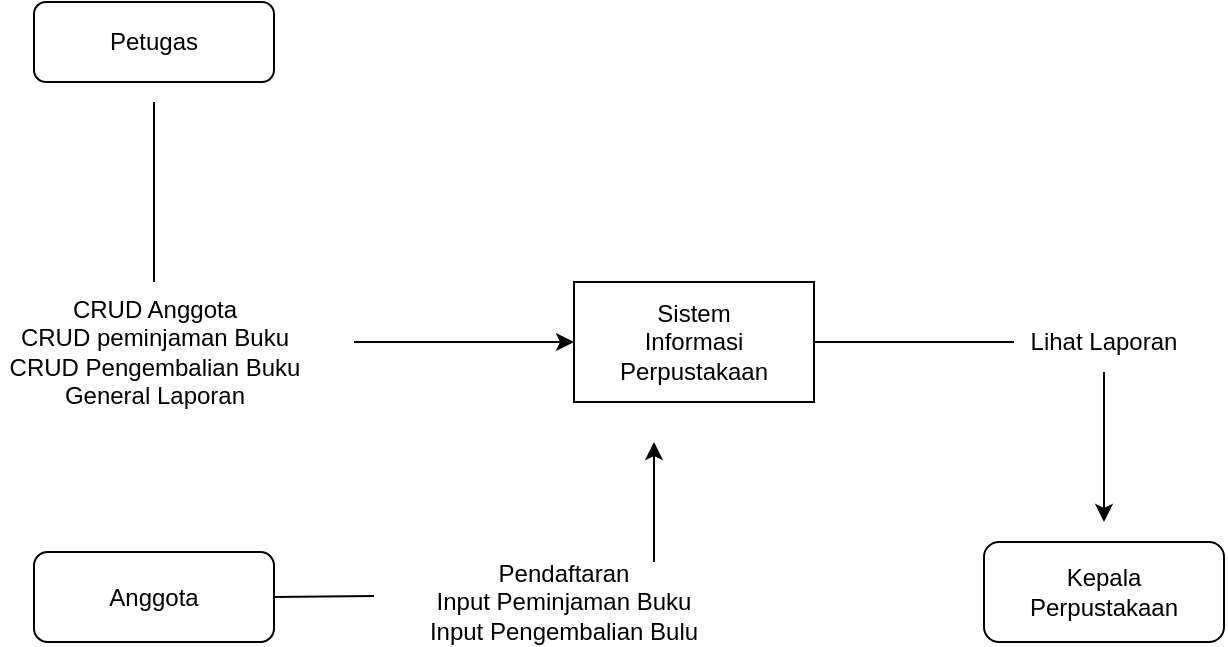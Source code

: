 <mxfile version="26.0.6">
  <diagram name="Page-1" id="IfhBnaO57DrgEdgAKARm">
    <mxGraphModel dx="794" dy="446" grid="1" gridSize="10" guides="1" tooltips="1" connect="1" arrows="1" fold="1" page="1" pageScale="1" pageWidth="850" pageHeight="1100" math="0" shadow="0">
      <root>
        <mxCell id="0" />
        <mxCell id="1" parent="0" />
        <mxCell id="2rIDzzoDZRF33wWUVCwg-1" value="Petugas" style="rounded=1;whiteSpace=wrap;html=1;" parent="1" vertex="1">
          <mxGeometry x="110" y="40" width="120" height="40" as="geometry" />
        </mxCell>
        <mxCell id="2rIDzzoDZRF33wWUVCwg-2" value="" style="endArrow=none;html=1;rounded=0;" parent="1" edge="1">
          <mxGeometry width="50" height="50" relative="1" as="geometry">
            <mxPoint x="170" y="180" as="sourcePoint" />
            <mxPoint x="170" y="90" as="targetPoint" />
            <Array as="points">
              <mxPoint x="170" y="90" />
            </Array>
          </mxGeometry>
        </mxCell>
        <mxCell id="2rIDzzoDZRF33wWUVCwg-4" value="CRUD Anggota&lt;div&gt;CRUD peminjaman Buku&lt;/div&gt;&lt;div&gt;CRUD Pengembalian Buku&lt;/div&gt;&lt;div&gt;General Laporan&lt;/div&gt;" style="text;html=1;align=center;verticalAlign=middle;whiteSpace=wrap;rounded=0;" parent="1" vertex="1">
          <mxGeometry x="93.75" y="190" width="152.5" height="50" as="geometry" />
        </mxCell>
        <mxCell id="2rIDzzoDZRF33wWUVCwg-5" value="" style="endArrow=classic;html=1;rounded=0;" parent="1" edge="1">
          <mxGeometry width="50" height="50" relative="1" as="geometry">
            <mxPoint x="270" y="210" as="sourcePoint" />
            <mxPoint x="380" y="210" as="targetPoint" />
          </mxGeometry>
        </mxCell>
        <mxCell id="2rIDzzoDZRF33wWUVCwg-6" value="Sistem&lt;div&gt;Informasi&lt;/div&gt;&lt;div&gt;Perpustakaan&lt;/div&gt;" style="rounded=0;whiteSpace=wrap;html=1;" parent="1" vertex="1">
          <mxGeometry x="380" y="180" width="120" height="60" as="geometry" />
        </mxCell>
        <mxCell id="2rIDzzoDZRF33wWUVCwg-9" value="" style="endArrow=none;html=1;rounded=0;entryX=1;entryY=0.5;entryDx=0;entryDy=0;" parent="1" target="2rIDzzoDZRF33wWUVCwg-6" edge="1">
          <mxGeometry width="50" height="50" relative="1" as="geometry">
            <mxPoint x="600" y="210" as="sourcePoint" />
            <mxPoint x="510" y="220" as="targetPoint" />
          </mxGeometry>
        </mxCell>
        <mxCell id="2rIDzzoDZRF33wWUVCwg-10" value="Lihat Laporan" style="text;html=1;align=center;verticalAlign=middle;whiteSpace=wrap;rounded=0;" parent="1" vertex="1">
          <mxGeometry x="600" y="195" width="90" height="30" as="geometry" />
        </mxCell>
        <mxCell id="2rIDzzoDZRF33wWUVCwg-11" value="" style="endArrow=classic;html=1;rounded=0;exitX=0.5;exitY=1;exitDx=0;exitDy=0;" parent="1" source="2rIDzzoDZRF33wWUVCwg-10" edge="1">
          <mxGeometry width="50" height="50" relative="1" as="geometry">
            <mxPoint x="460" y="260" as="sourcePoint" />
            <mxPoint x="645" y="300" as="targetPoint" />
          </mxGeometry>
        </mxCell>
        <mxCell id="2rIDzzoDZRF33wWUVCwg-12" value="Kepala&lt;div&gt;Perpustakaan&lt;/div&gt;" style="rounded=1;whiteSpace=wrap;html=1;" parent="1" vertex="1">
          <mxGeometry x="585" y="310" width="120" height="50" as="geometry" />
        </mxCell>
        <mxCell id="2rIDzzoDZRF33wWUVCwg-13" value="" style="endArrow=classic;html=1;rounded=0;" parent="1" edge="1">
          <mxGeometry width="50" height="50" relative="1" as="geometry">
            <mxPoint x="420" y="320" as="sourcePoint" />
            <mxPoint x="420" y="260" as="targetPoint" />
          </mxGeometry>
        </mxCell>
        <mxCell id="2rIDzzoDZRF33wWUVCwg-14" value="Pendaftaran&lt;div&gt;Input Peminjaman Buku&lt;/div&gt;&lt;div&gt;Input Pengembalian Bulu&lt;/div&gt;" style="text;html=1;align=center;verticalAlign=middle;whiteSpace=wrap;rounded=0;" parent="1" vertex="1">
          <mxGeometry x="300" y="320" width="150" height="40" as="geometry" />
        </mxCell>
        <mxCell id="2rIDzzoDZRF33wWUVCwg-15" value="Anggota" style="rounded=1;whiteSpace=wrap;html=1;" parent="1" vertex="1">
          <mxGeometry x="110" y="315" width="120" height="45" as="geometry" />
        </mxCell>
        <mxCell id="2rIDzzoDZRF33wWUVCwg-16" value="" style="endArrow=none;html=1;rounded=0;entryX=1;entryY=0.5;entryDx=0;entryDy=0;" parent="1" target="2rIDzzoDZRF33wWUVCwg-15" edge="1">
          <mxGeometry width="50" height="50" relative="1" as="geometry">
            <mxPoint x="280" y="336.97" as="sourcePoint" />
            <mxPoint x="240" y="336.97" as="targetPoint" />
          </mxGeometry>
        </mxCell>
      </root>
    </mxGraphModel>
  </diagram>
</mxfile>
